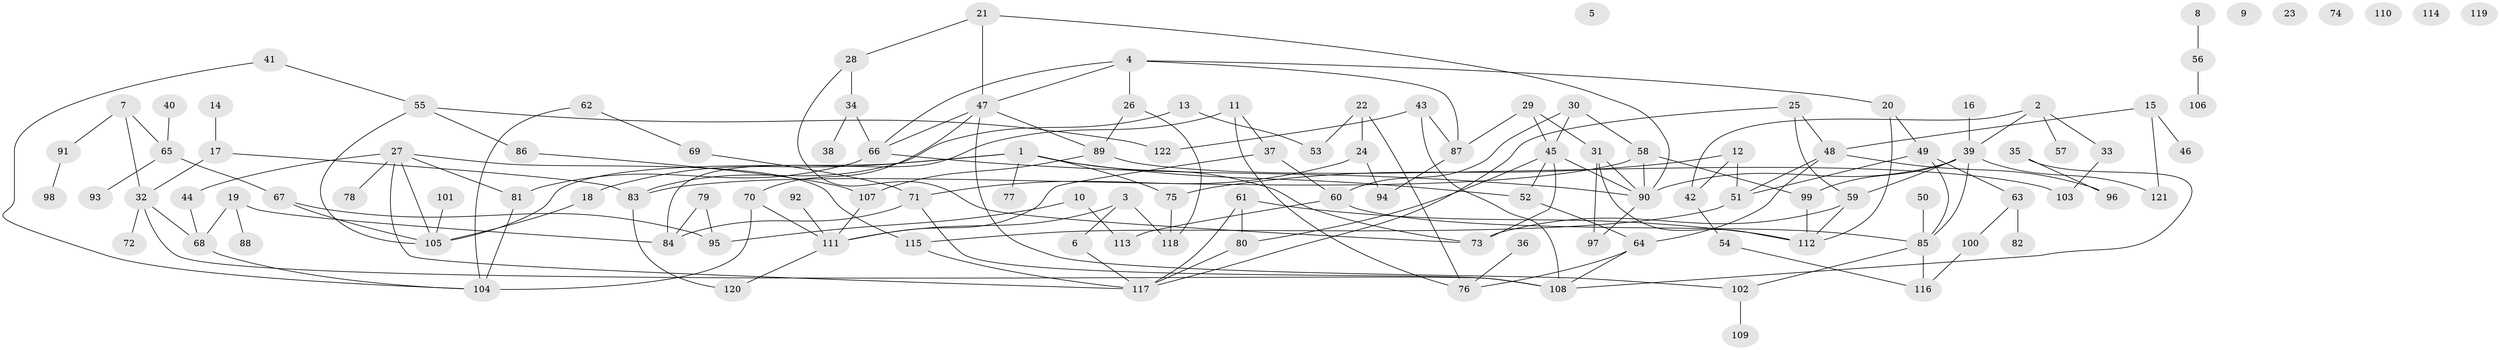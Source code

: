 // Generated by graph-tools (version 1.1) at 2025/00/03/09/25 03:00:44]
// undirected, 122 vertices, 172 edges
graph export_dot {
graph [start="1"]
  node [color=gray90,style=filled];
  1;
  2;
  3;
  4;
  5;
  6;
  7;
  8;
  9;
  10;
  11;
  12;
  13;
  14;
  15;
  16;
  17;
  18;
  19;
  20;
  21;
  22;
  23;
  24;
  25;
  26;
  27;
  28;
  29;
  30;
  31;
  32;
  33;
  34;
  35;
  36;
  37;
  38;
  39;
  40;
  41;
  42;
  43;
  44;
  45;
  46;
  47;
  48;
  49;
  50;
  51;
  52;
  53;
  54;
  55;
  56;
  57;
  58;
  59;
  60;
  61;
  62;
  63;
  64;
  65;
  66;
  67;
  68;
  69;
  70;
  71;
  72;
  73;
  74;
  75;
  76;
  77;
  78;
  79;
  80;
  81;
  82;
  83;
  84;
  85;
  86;
  87;
  88;
  89;
  90;
  91;
  92;
  93;
  94;
  95;
  96;
  97;
  98;
  99;
  100;
  101;
  102;
  103;
  104;
  105;
  106;
  107;
  108;
  109;
  110;
  111;
  112;
  113;
  114;
  115;
  116;
  117;
  118;
  119;
  120;
  121;
  122;
  1 -- 18;
  1 -- 52;
  1 -- 73;
  1 -- 75;
  1 -- 77;
  1 -- 105;
  2 -- 33;
  2 -- 39;
  2 -- 42;
  2 -- 57;
  3 -- 6;
  3 -- 111;
  3 -- 118;
  4 -- 20;
  4 -- 26;
  4 -- 47;
  4 -- 66;
  4 -- 87;
  6 -- 117;
  7 -- 32;
  7 -- 65;
  7 -- 91;
  8 -- 56;
  10 -- 95;
  10 -- 113;
  11 -- 37;
  11 -- 76;
  11 -- 84;
  12 -- 42;
  12 -- 51;
  12 -- 75;
  13 -- 53;
  13 -- 83;
  14 -- 17;
  15 -- 46;
  15 -- 48;
  15 -- 121;
  16 -- 39;
  17 -- 32;
  17 -- 83;
  18 -- 105;
  19 -- 68;
  19 -- 84;
  19 -- 88;
  20 -- 49;
  20 -- 112;
  21 -- 28;
  21 -- 47;
  21 -- 90;
  22 -- 24;
  22 -- 53;
  22 -- 76;
  24 -- 71;
  24 -- 94;
  25 -- 48;
  25 -- 59;
  25 -- 117;
  26 -- 89;
  26 -- 118;
  27 -- 44;
  27 -- 78;
  27 -- 81;
  27 -- 105;
  27 -- 115;
  27 -- 117;
  28 -- 34;
  28 -- 73;
  29 -- 31;
  29 -- 45;
  29 -- 87;
  30 -- 45;
  30 -- 58;
  30 -- 60;
  31 -- 90;
  31 -- 97;
  31 -- 112;
  32 -- 68;
  32 -- 72;
  32 -- 108;
  33 -- 103;
  34 -- 38;
  34 -- 66;
  35 -- 96;
  35 -- 108;
  36 -- 76;
  37 -- 60;
  37 -- 111;
  39 -- 59;
  39 -- 85;
  39 -- 90;
  39 -- 99;
  39 -- 121;
  40 -- 65;
  41 -- 55;
  41 -- 104;
  42 -- 54;
  43 -- 87;
  43 -- 108;
  43 -- 122;
  44 -- 68;
  45 -- 52;
  45 -- 73;
  45 -- 80;
  45 -- 90;
  47 -- 66;
  47 -- 70;
  47 -- 89;
  47 -- 102;
  48 -- 51;
  48 -- 64;
  48 -- 96;
  49 -- 51;
  49 -- 63;
  49 -- 85;
  50 -- 85;
  51 -- 115;
  52 -- 64;
  54 -- 116;
  55 -- 86;
  55 -- 105;
  55 -- 122;
  56 -- 106;
  58 -- 83;
  58 -- 90;
  58 -- 99;
  59 -- 73;
  59 -- 112;
  60 -- 85;
  60 -- 113;
  61 -- 80;
  61 -- 112;
  61 -- 117;
  62 -- 69;
  62 -- 104;
  63 -- 82;
  63 -- 100;
  64 -- 76;
  64 -- 108;
  65 -- 67;
  65 -- 93;
  66 -- 81;
  66 -- 90;
  67 -- 95;
  67 -- 105;
  68 -- 104;
  69 -- 71;
  70 -- 104;
  70 -- 111;
  71 -- 84;
  71 -- 108;
  75 -- 118;
  79 -- 84;
  79 -- 95;
  80 -- 117;
  81 -- 104;
  83 -- 120;
  85 -- 102;
  85 -- 116;
  86 -- 107;
  87 -- 94;
  89 -- 103;
  89 -- 107;
  90 -- 97;
  91 -- 98;
  92 -- 111;
  99 -- 112;
  100 -- 116;
  101 -- 105;
  102 -- 109;
  107 -- 111;
  111 -- 120;
  115 -- 117;
}
